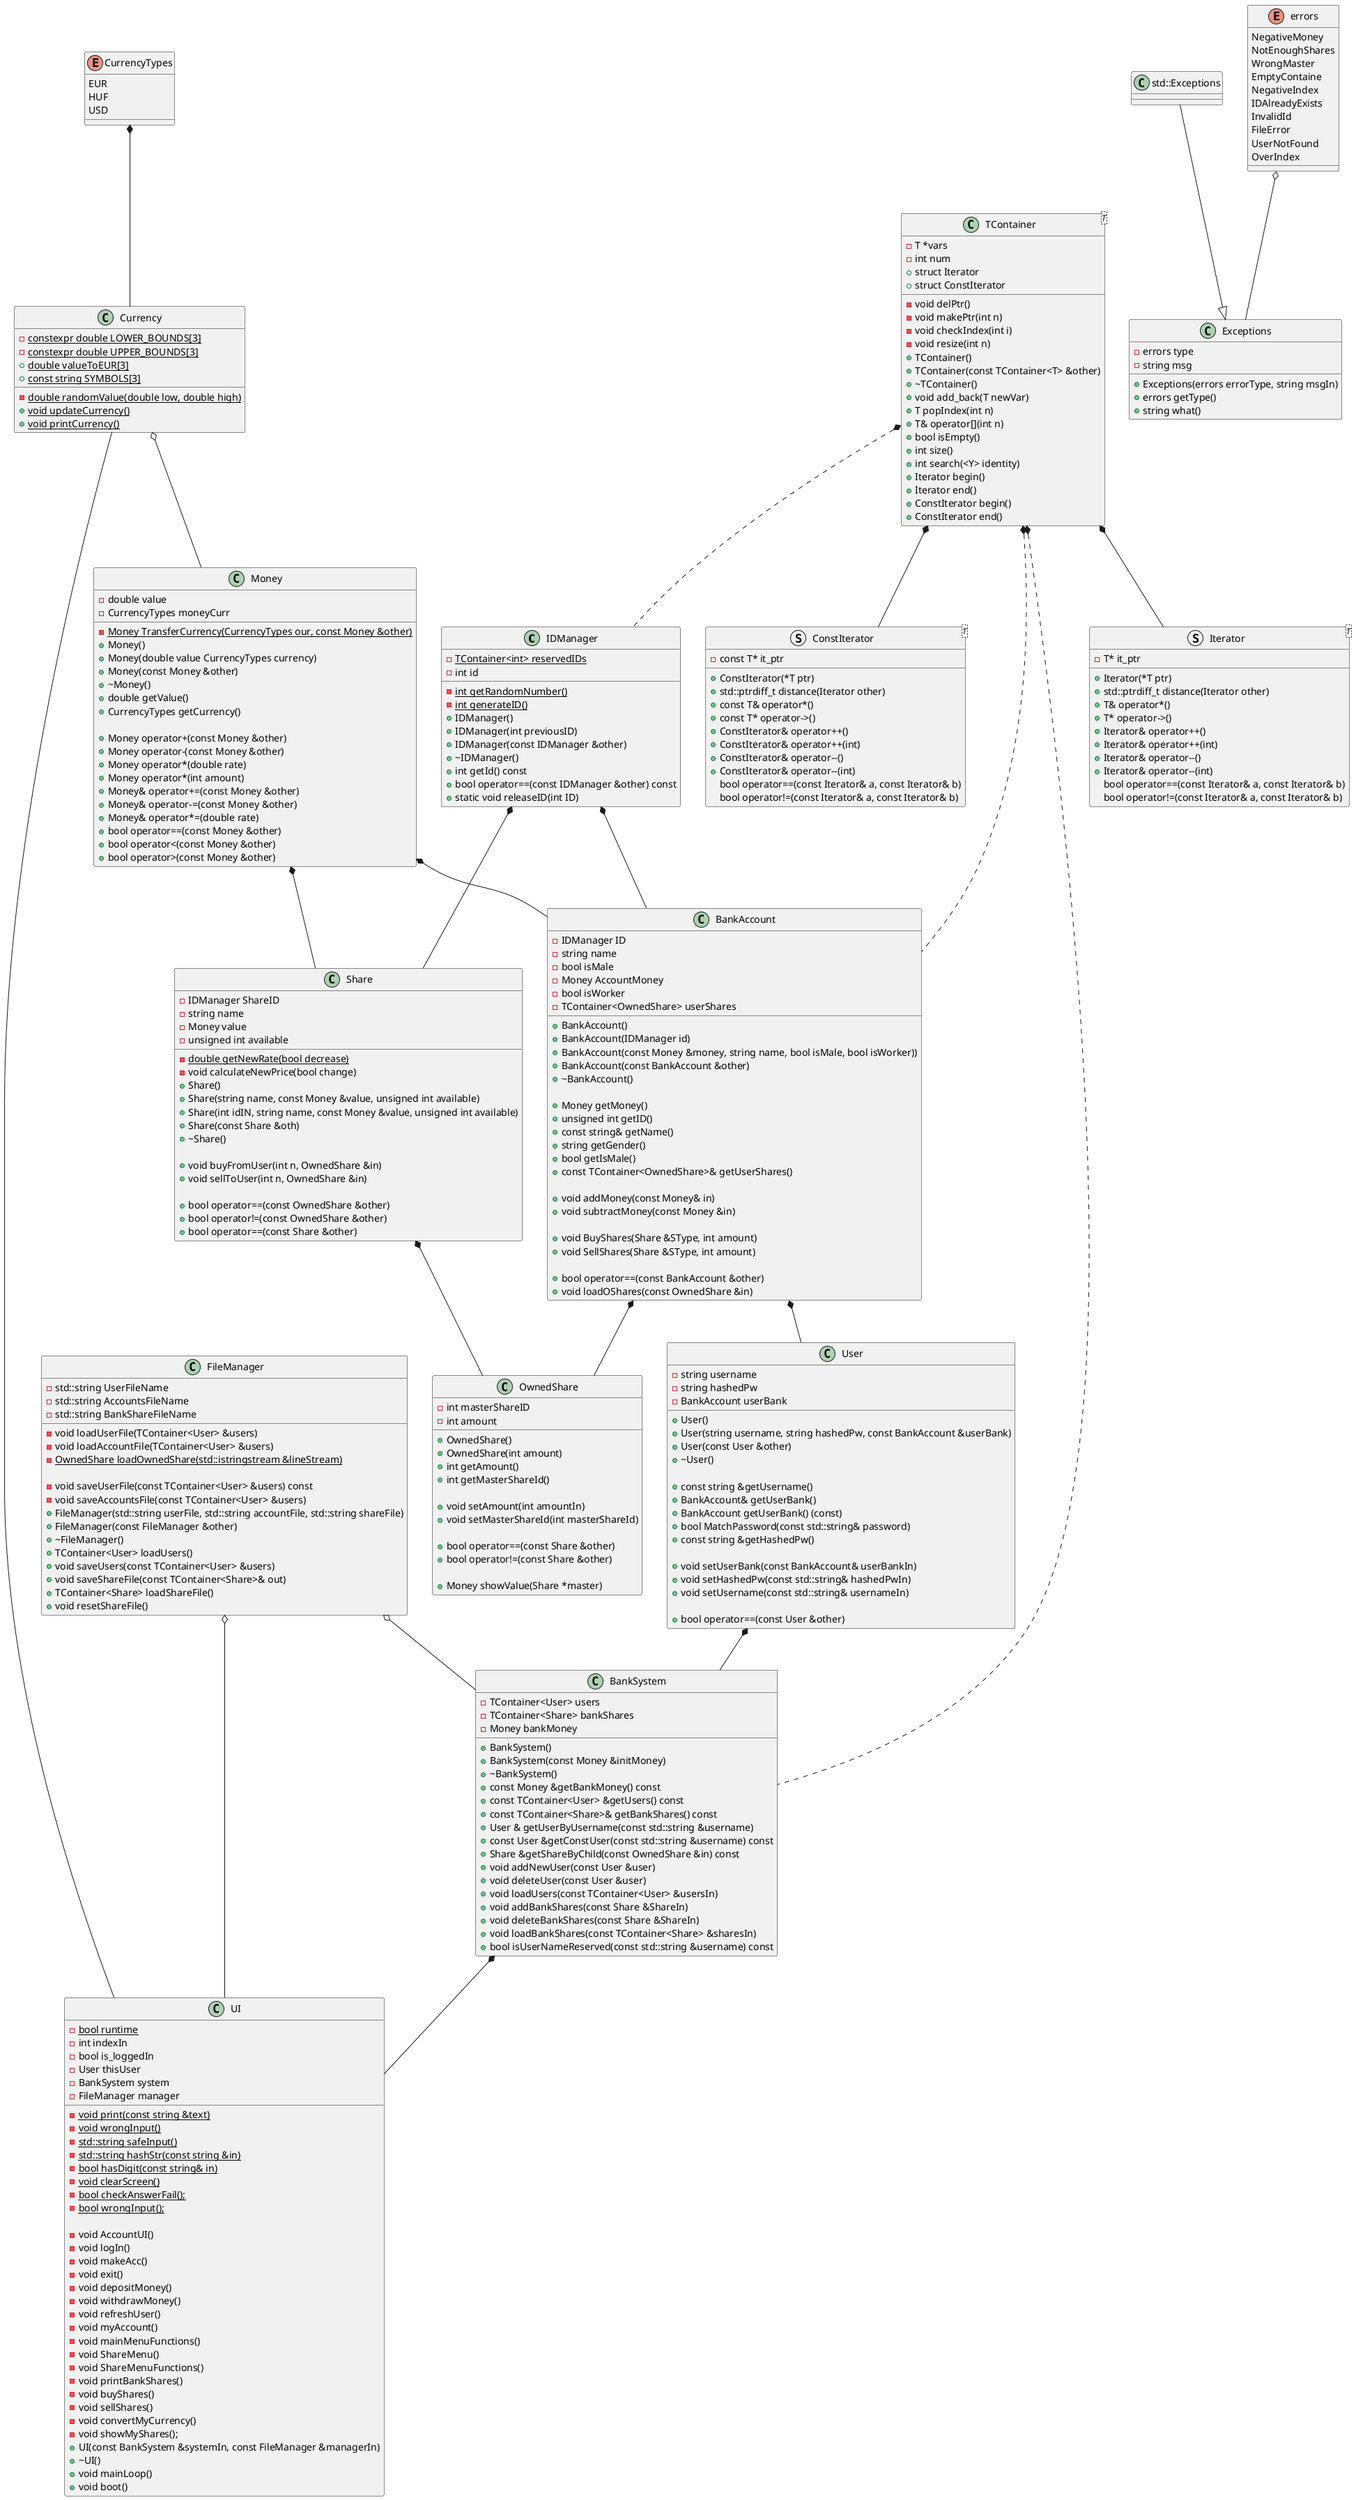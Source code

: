@startuml
class IDManager
class Share
class OwnedShare
class BankAccount
class User
class Money
class BankSystem
class FileManager
class Currency
class UI
class TContainer
class std::Exceptions
class Exceptions
enum errors
struct Iterator <T>
struct ConstIterator <T>


class BankAccount {
    -IDManager ID
    -string name
    -bool isMale
    -Money AccountMoney
    -bool isWorker
    -TContainer<OwnedShare> userShares

    +BankAccount()
    +BankAccount(IDManager id)
    +BankAccount(const Money &money, string name, bool isMale, bool isWorker))
    +BankAccount(const BankAccount &other)
    +~BankAccount()

    +Money getMoney()
    +unsigned int getID()
    +const string& getName()
    +string getGender()
    +bool getIsMale()
    +const TContainer<OwnedShare>& getUserShares()

    +void addMoney(const Money& in)
    +void subtractMoney(const Money &in)

    +void BuyShares(Share &SType, int amount)
    +void SellShares(Share &SType, int amount)

    +bool operator==(const BankAccount &other)
    +void loadOShares(const OwnedShare &in)
}

class User{
    -string username
    -string hashedPw
    -BankAccount userBank

    +User()
    +User(string username, string hashedPw, const BankAccount &userBank)
    +User(const User &other)
    +~User()

    +const string &getUsername()
    +BankAccount& getUserBank()
    +BankAccount getUserBank() (const)
    +bool MatchPassword(const std::string& password)
    +const string &getHashedPw()

    +void setUserBank(const BankAccount& userBankIn)
    +void setHashedPw(const std::string& hashedPwIn)
    +void setUsername(const std::string& usernameIn)

    +bool operator==(const User &other)
}

class BankSystem {
    -TContainer<User> users
    -TContainer<Share> bankShares
    -Money bankMoney

    +BankSystem()
    +BankSystem(const Money &initMoney)
    +~BankSystem()
    +const Money &getBankMoney() const
    +const TContainer<User> &getUsers() const
    +const TContainer<Share>& getBankShares() const
    +User & getUserByUsername(const std::string &username)
    +const User &getConstUser(const std::string &username) const
    +Share &getShareByChild(const OwnedShare &in) const
    +void addNewUser(const User &user)
    +void deleteUser(const User &user)
    +void loadUsers(const TContainer<User> &usersIn)
    +void addBankShares(const Share &ShareIn)
    +void deleteBankShares(const Share &ShareIn)
    +void loadBankShares(const TContainer<Share> &sharesIn)
    +bool isUserNameReserved(const std::string &username) const
}

class FileManager {
    -std::string UserFileName
    -std::string AccountsFileName
    -std::string BankShareFileName

    -void loadUserFile(TContainer<User> &users)
    -void loadAccountFile(TContainer<User> &users)
    {static} -OwnedShare loadOwnedShare(std::istringstream &lineStream)

    -void saveUserFile(const TContainer<User> &users) const
    -void saveAccountsFile(const TContainer<User> &users)


    +FileManager(std::string userFile, std::string accountFile, std::string shareFile)
    +FileManager(const FileManager &other)
    +~FileManager()
    +TContainer<User> loadUsers()
    +void saveUsers(const TContainer<User> &users)
    +void saveShareFile(const TContainer<Share>& out)
    +TContainer<Share> loadShareFile()
    +void resetShareFile()
}

std::Exceptions --|> Exceptions

class Exceptions {
    -errors type
    -string msg

    +Exceptions(errors errorType, string msgIn)
    +errors getType()
    +string what()
}

enum errors {
    NegativeMoney
    NotEnoughShares
    WrongMaster
    EmptyContaine
    NegativeIndex
    IDAlreadyExists
    InvalidId
    FileError
    UserNotFound
    OverIndex
}

class IDManager {
    -{static} TContainer<int> reservedIDs
    -int id

    -{static} int getRandomNumber()
    -{static} int generateID()
    +IDManager()
    +IDManager(int previousID)
    +IDManager(const IDManager &other)
    +~IDManager()
    +int getId() const
    +bool operator==(const IDManager &other) const
    +static void releaseID(int ID)
}

class Currency {
    -{static} constexpr double LOWER_BOUNDS[3]
    -{static} constexpr double UPPER_BOUNDS[3]
    +{static} double valueToEUR[3]
    +{static} const string SYMBOLS[3]

    -{static} double randomValue(double low, double high)
    +{static} void updateCurrency()
    +{static} void printCurrency()
    }

class Money {
    -double value
    -CurrencyTypes moneyCurr

    -{static} Money TransferCurrency(CurrencyTypes our, const Money &other)
    +Money()
    +Money(double value CurrencyTypes currency)
    +Money(const Money &other)
    +~Money()
    +double getValue()
    +CurrencyTypes getCurrency()

    +Money operator+(const Money &other)
    +Money operator-(const Money &other)
    +Money operator*(double rate)
    +Money operator*(int amount)
    +Money& operator+=(const Money &other)
    +Money& operator-=(const Money &other)
    +Money& operator*=(double rate)
    +bool operator==(const Money &other)
    +bool operator<(const Money &other)
    +bool operator>(const Money &other)
}

enum CurrencyTypes {
    EUR
    HUF
    USD
}

class Share {
    -IDManager ShareID
    -string name
    -Money value
    -unsigned int available

    -{static} double getNewRate(bool decrease)
    -void calculateNewPrice(bool change)
    +Share()
    +Share(string name, const Money &value, unsigned int available)
    +Share(int idIN, string name, const Money &value, unsigned int available)
    +Share(const Share &oth)
    +~Share()

    +void buyFromUser(int n, OwnedShare &in)
    +void sellToUser(int n, OwnedShare &in)

    +bool operator==(const OwnedShare &other)
    +bool operator!=(const OwnedShare &other)
    +bool operator==(const Share &other)
}

class OwnedShare {
    -int masterShareID
    -int amount

    +OwnedShare()
    +OwnedShare(int amount)
    +int getAmount()
    +int getMasterShareId()

    +void setAmount(int amountIn)
    +void setMasterShareId(int masterShareId)

    +bool operator==(const Share &other)
    +bool operator!=(const Share &other)

    +Money showValue(Share *master)
}

class TContainer<T> {
    -T *vars
    -int num
    +struct Iterator
    +struct ConstIterator

    -void delPtr()
    -void makePtr(int n)
    -void checkIndex(int i)
    -void resize(int n)
    +TContainer()
    +TContainer(const TContainer<T> &other)
    +~TContainer()
    +void add_back(T newVar)
    +T popIndex(int n)
    +T& operator[](int n)
    +bool isEmpty()
    +int size()
    +int search(<Y> identity)
    +Iterator begin()
    +Iterator end()
    +ConstIterator begin()
    +ConstIterator end()
}

struct Iterator <T> {
    -T* it_ptr

    +Iterator(*T ptr)
    +std::ptrdiff_t distance(Iterator other)
    +T& operator*()
    +T* operator->()
    +Iterator& operator++()
    +Iterator& operator++(int)
    +Iterator& operator--()
    +Iterator& operator--(int)
    bool operator==(const Iterator& a, const Iterator& b)
    bool operator!=(const Iterator& a, const Iterator& b)
}

struct ConstIterator <T> {
    -const T* it_ptr

    +ConstIterator(*T ptr)
    +std::ptrdiff_t distance(Iterator other)
    +const T& operator*()
    +const T* operator->()
    +ConstIterator& operator++()
    +ConstIterator& operator++(int)
    +ConstIterator& operator--()
    +ConstIterator& operator--(int)
    bool operator==(const Iterator& a, const Iterator& b)
    bool operator!=(const Iterator& a, const Iterator& b)
}

class UI {
    -{static} bool runtime
    -int indexIn
    -bool is_loggedIn
    -User thisUser
    -BankSystem system
    -FileManager manager

    -{static} void print(const string &text)
    -{static} void wrongInput()
    -{static} std::string safeInput()
    -{static} std::string hashStr(const string &in)
    -{static} bool hasDigit(const string& in)
    -{static} void clearScreen()
    -{static} bool checkAnswerFail();
    -{static} bool wrongInput();

    -void AccountUI()
    -void logIn()
    -void makeAcc()
    -void exit()
    -void depositMoney()
    -void withdrawMoney()
    -void refreshUser()
    -void myAccount()
    -void mainMenuFunctions()
    -void ShareMenu()
    -void ShareMenuFunctions()
    -void printBankShares()
    -void buyShares()
    -void sellShares()
    -void convertMyCurrency()
    -void showMyShares();


    +UI(const BankSystem &systemIn, const FileManager &managerIn)
    +~UI()
    +void mainLoop()
    +void boot()
}

IDManager *-- Share
Share *-- OwnedShare

IDManager *-- BankAccount
BankAccount *-- User

BankAccount *-- OwnedShare

Money *-- Share
Money *-- BankAccount

Currency o-- Money

FileManager o-- BankSystem
User *-- BankSystem
BankSystem *-- UI

FileManager o-- UI
Currency -- UI

TContainer *.. BankSystem
TContainer *.. BankAccount
TContainer *.. IDManager

errors o-- Exceptions

TContainer *-- Iterator
TContainer *-- ConstIterator

CurrencyTypes *-- Currency

@enduml